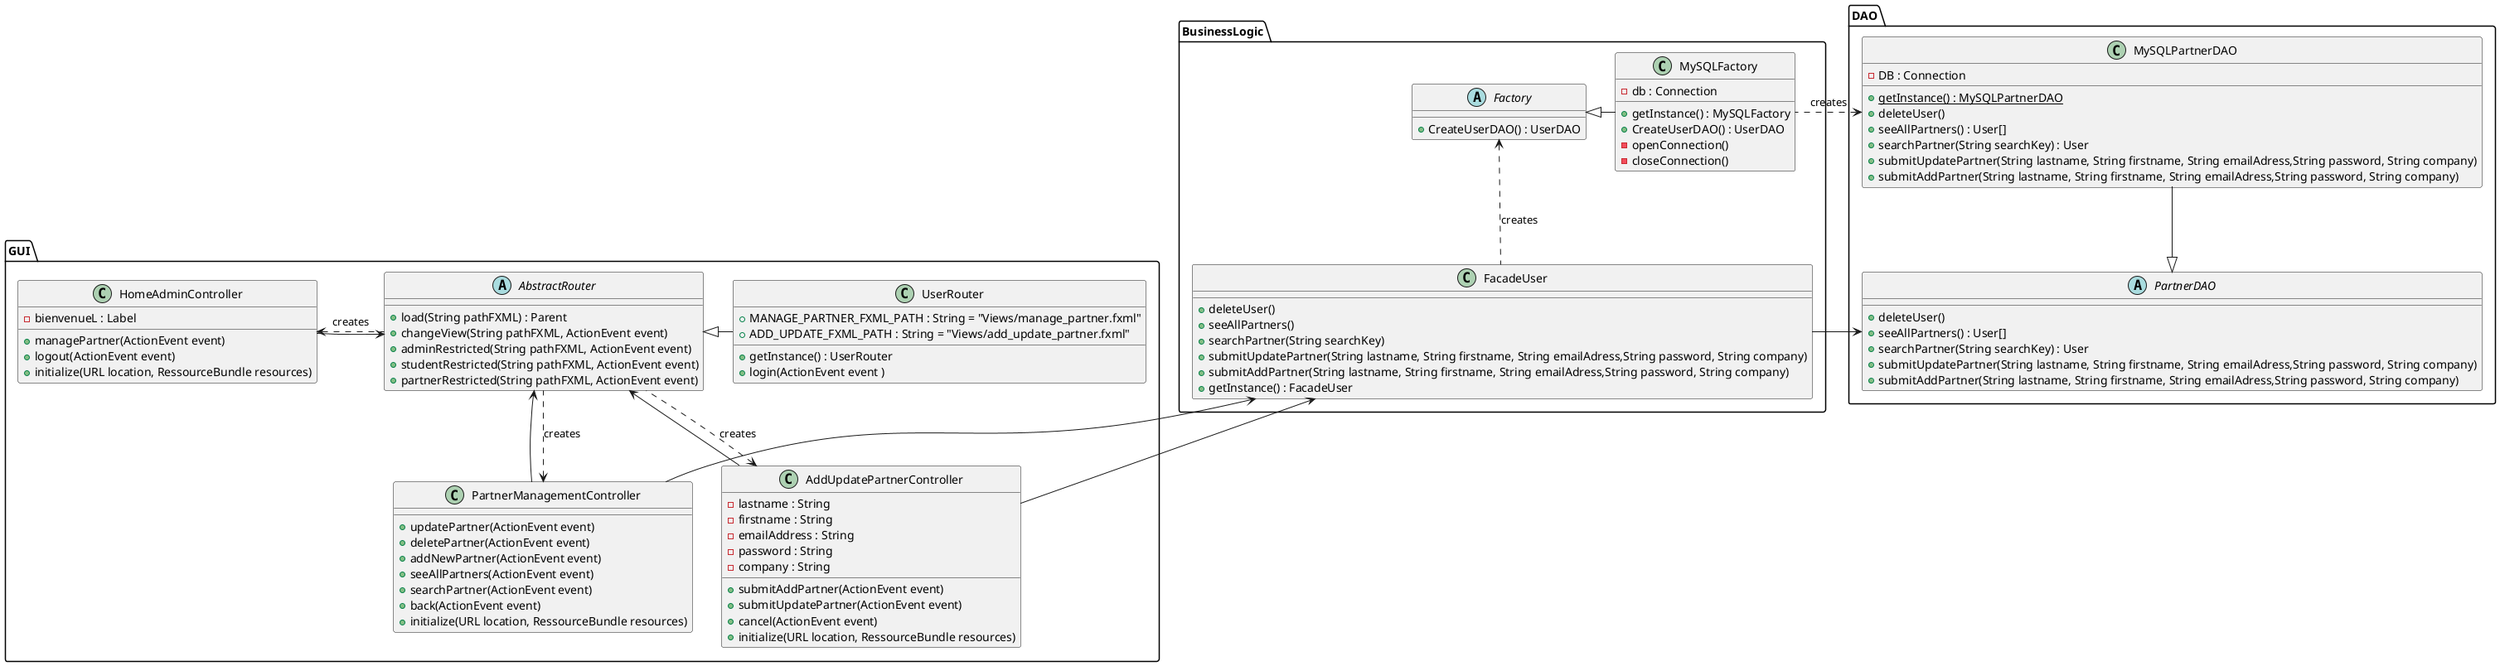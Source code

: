 @startuml

package GUI{
    abstract class AbstractRouter{
        + load(String pathFXML) : Parent
        + changeView(String pathFXML, ActionEvent event)
        + adminRestricted(String pathFXML, ActionEvent event)
        + studentRestricted(String pathFXML, ActionEvent event)
        + partnerRestricted(String pathFXML, ActionEvent event)
    }
    class HomeAdminController{
            - bienvenueL : Label
            + managePartner(ActionEvent event)
            + logout(ActionEvent event)
            + initialize(URL location, RessourceBundle resources)
        }
    class PartnerManagementController{
            + updatePartner(ActionEvent event)
            + deletePartner(ActionEvent event)
            + addNewPartner(ActionEvent event)
            + seeAllPartners(ActionEvent event)
            + searchPartner(ActionEvent event)
            + back(ActionEvent event)
            + initialize(URL location, RessourceBundle resources)

    }
    class AddUpdatePartnerController{
            - lastname : String
            - firstname : String
            - emailAddress : String
            - password : String
            - company : String

            + submitAddPartner(ActionEvent event)
            + submitUpdatePartner(ActionEvent event)
            + cancel(ActionEvent event)
            + initialize(URL location, RessourceBundle resources)
        }

    class UserRouter{
        + MANAGE_PARTNER_FXML_PATH : String = "Views/manage_partner.fxml"
        + ADD_UPDATE_FXML_PATH : String = "Views/add_update_partner.fxml"
        + getInstance() : UserRouter
        + login(ActionEvent event )
    }

    AbstractRouter <|-right- UserRouter


    AbstractRouter <- HomeAdminController
    AbstractRouter <-- PartnerManagementController
    AbstractRouter <-- AddUpdatePartnerController

    PartnerManagementController <.. AbstractRouter : creates
    HomeAdminController <. AbstractRouter : creates
    AddUpdatePartnerController <.. AbstractRouter : creates




}
package BusinessLogic{
    class FacadeUser{
        + deleteUser()
        + seeAllPartners()
        + searchPartner(String searchKey)
        + submitUpdatePartner(String lastname, String firstname, String emailAdress,String password, String company)
        + submitAddPartner(String lastname, String firstname, String emailAdress,String password, String company)
        + getInstance() : FacadeUser
    }

    abstract class Factory{
        + CreateUserDAO() : UserDAO
    }
    class MySQLFactory{
        - db : Connection
        + getInstance() : MySQLFactory
        + CreateUserDAO() : UserDAO
        - openConnection()
        - closeConnection()
    }


    Factory <.. FacadeUser : creates
    Factory <|-left- MySQLFactory

    FacadeUser <-- PartnerManagementController
    FacadeUser <-- AddUpdatePartnerController



}

package DAO{

    abstract class PartnerDAO{
        + deleteUser()
        + seeAllPartners() : User[]
        + searchPartner(String searchKey) : User
        + submitUpdatePartner(String lastname, String firstname, String emailAdress,String password, String company)
        + submitAddPartner(String lastname, String firstname, String emailAdress,String password, String company)
    }

    class MySQLPartnerDAO{
        - DB : Connection
        + {static} getInstance() : MySQLPartnerDAO
        + deleteUser()
        + seeAllPartners() : User[]
        + searchPartner(String searchKey) : User
        + submitUpdatePartner(String lastname, String firstname, String emailAdress,String password, String company)
        + submitAddPartner(String lastname, String firstname, String emailAdress,String password, String company)

    }

    MySQLPartnerDAO --|> PartnerDAO
    MySQLPartnerDAO <.right. MySQLFactory : creates

    PartnerDAO <-right- FacadeUser
}



@enduml